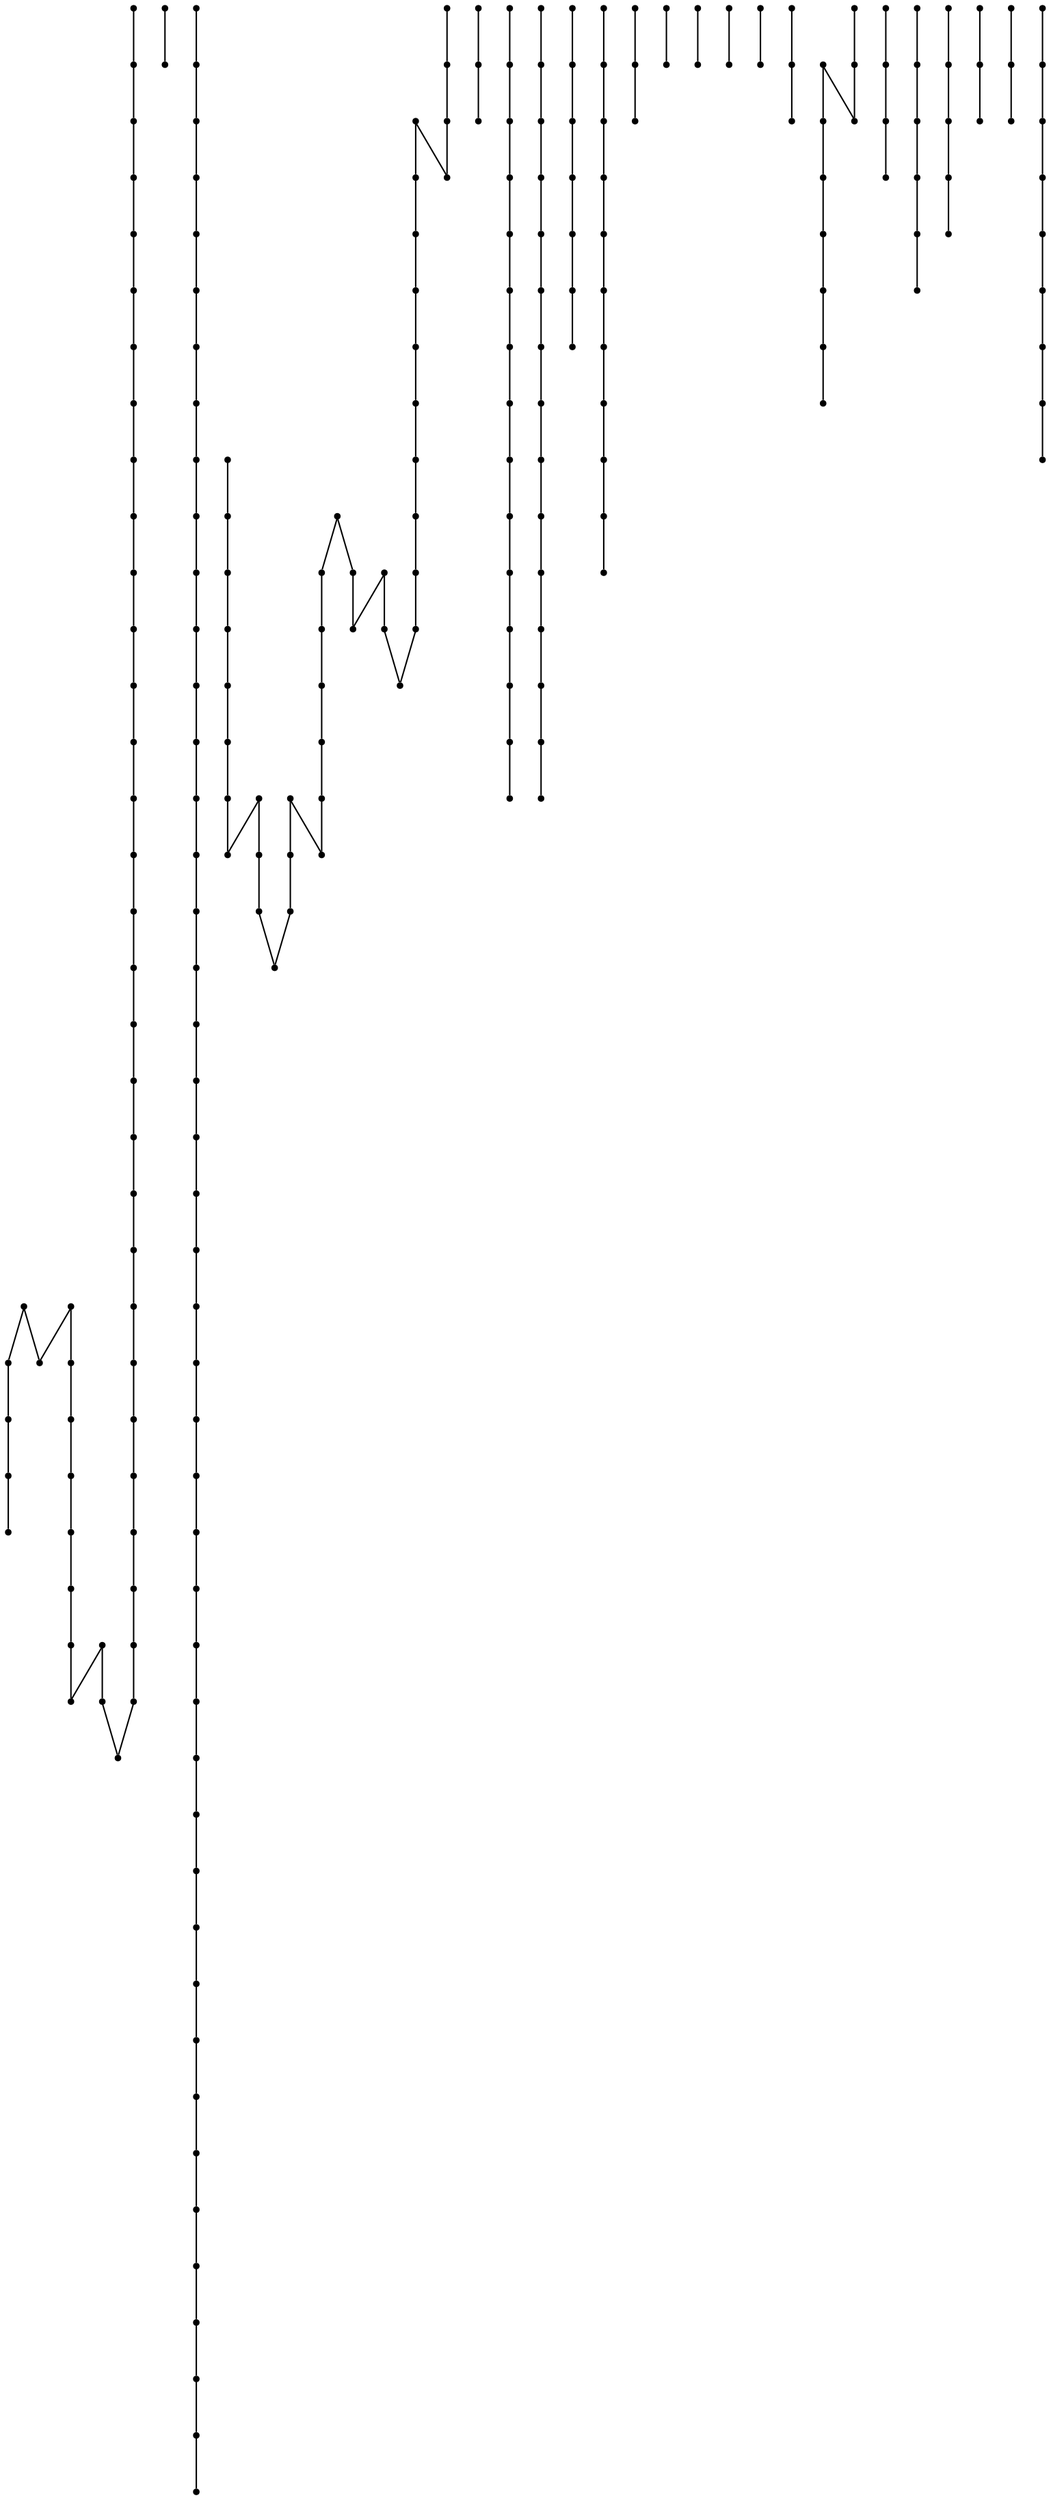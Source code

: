 graph {
  node [shape=point,comment="{\"directed\":false,\"doi\":\"10.1007/978-3-319-50106-2_29\",\"figure\":\"5 (2)\"}"]

  v0 [pos="1212.825578880338,1719.4919054630866"]
  v1 [pos="1227.4226498991893,1719.4919054630868"]
  v2 [pos="1198.2273314757597,1719.4919054630868"]
  v3 [pos="1198.2273314757597,1690.2939880223807"]
  v4 [pos="1212.825578880338,1704.8919293405195"]
  v5 [pos="1183.6292112480166,1704.8919293405195"]
  v6 [pos="1198.2273314757597,1704.8919293405197"]
  v7 [pos="1183.6292112480166,1719.4919054630866"]
  v8 [pos="1169.0310910202734,1734.0899739565025"]
  v9 [pos="1169.0310910202734,1558.912134633302"]
  v10 [pos="1169.0310910202734,1748.6858804702129"]
  v11 [pos="1154.4308087863287,1777.881890281767"]
  v12 [pos="1154.4308087863287,1734.0899739565023"]
  v13 [pos="1154.4308087863287,1558.9121346333018"]
  v14 [pos="1139.8325613817503,1777.881890281767"]
  v15 [pos="1139.8325613817503,1558.9121346333018"]
  v16 [pos="1139.8325613817503,1734.0899739565025"]
  v17 [pos="1125.2344411540073,1734.0899739565023"]
  v18 [pos="1125.2344411540073,1777.881890281767"]
  v19 [pos="1125.2344411540073,1558.9121346333018"]
  v20 [pos="1110.636320926264,1763.2838217883516"]
  v21 [pos="1110.636320926264,1777.881890281767"]
  v22 [pos="1110.636320926264,1558.912134633302"]
  v23 [pos="1096.0380735216854,1821.6758414114602"]
  v24 [pos="1096.0380735216856,1763.2838217883516"]
  v25 [pos="1096.0380735216856,1558.9121346333018"]
  v26 [pos="1096.0380735216856,1748.6858804702129"]
  v27 [pos="1081.4410025028346,1748.6858804702129"]
  v28 [pos="1081.4410025028346,1763.2838217883514"]
  v29 [pos="1081.4410025028346,1821.6758414114604"]
  v30 [pos="1081.4410025028346,1558.912134633302"]
  v31 [pos="1066.8428981721959,1748.6858804702129"]
  v32 [pos="1066.8428981721959,1763.2838217883516"]
  v33 [pos="1066.8428981721959,1821.6758414114602"]
  v34 [pos="1066.8428981721959,1558.9121346333018"]
  v35 [pos="1052.2457158736138,1763.2838217883516"]
  v36 [pos="1052.2457158736138,1558.912134633302"]
  v37 [pos="1052.2457158736138,1821.6758414114602"]
  v38 [pos="1037.6465623340832,1807.077772918045"]
  v39 [pos="1037.6465623340832,1821.6758414114602"]
  v40 [pos="1037.6465623340832,1558.9121346333018"]
  v41 [pos="1023.0483785179224,1836.2737827295991"]
  v42 [pos="1023.0483785179224,1558.9121346333018"]
  v43 [pos="1023.0483785179224,1807.0777729180447"]
  v44 [pos="1008.4512916019669,1807.0777729180447"]
  v45 [pos="1008.4512916019669,1836.273782729599"]
  v46 [pos="1008.4512916019669,1558.9121346333018"]
  v47 [pos="1008.4512916019669,1646.500036892688"]
  v48 [pos="1023.0483785179224,1661.0979782108268"]
  v49 [pos="1008.4512916019669,1704.8919293405197"]
  v50 [pos="1023.0483785179224,1675.6960467042422"]
  v51 [pos="993.8531077858061,1807.077772918045"]
  v52 [pos="993.8531077858061,1558.9121346333018"]
  v53 [pos="993.8531077858061,1661.0979782108268"]
  v54 [pos="1008.4512916019669,1661.0979782108266"]
  v55 [pos="993.8531077858061,1704.8919293405197"]
  v56 [pos="993.8531077858061,1836.273782729599"]
  v57 [pos="993.8531077858061,1588.108144444856"]
  v58 [pos="979.2549239696453,1558.912134633302"]
  v59 [pos="979.2549239696453,1588.1081444448562"]
  v60 [pos="979.2549239696453,1661.0979782108268"]
  v61 [pos="979.2549239696453,1807.0777729180447"]
  v62 [pos="979.2549239696453,1836.2737827295991"]
  v63 [pos="979.2549239696453,1690.2939880223807"]
  v64 [pos="979.2549239696452,1734.0899739565025"]
  v65 [pos="993.8531077858061,1719.4919054630868"]
  v66 [pos="964.6568037419022,1558.9121346333018"]
  v67 [pos="964.6568037419023,1588.108144444856"]
  v68 [pos="964.6568037419022,1661.0979782108268"]
  v69 [pos="964.6568037419022,1690.2939880223807"]
  v70 [pos="964.6568037419022,1777.881890281767"]
  v71 [pos="979.2549239696453,1777.881890281767"]
  v72 [pos="964.6568037419022,1807.077772918045"]
  v73 [pos="964.6568037419022,1836.2737827295991"]
  v74 [pos="964.6568037419022,1748.6858804702129"]
  v75 [pos="950.0586199257415,1836.2737827295991"]
  v76 [pos="950.0586199257415,1558.912134633302"]
  v77 [pos="950.0586199257416,1588.1081444448562"]
  v78 [pos="950.0586199257415,1661.0979782108266"]
  v79 [pos="950.0586199257415,1690.2939880223807"]
  v80 [pos="950.0586199257415,1777.881890281767"]
  v81 [pos="950.0586199257415,1807.077772918045"]
  v82 [pos="950.0586199257416,1763.2838217883514"]
  v83 [pos="935.4584012802144,1558.912134633302"]
  v84 [pos="935.4584012802144,1588.1081444448562"]
  v85 [pos="935.4584012802145,1661.0979782108266"]
  v86 [pos="935.4584012802144,1690.2939880223807"]
  v87 [pos="935.4584012802144,1807.077772918045"]
  v88 [pos="935.4584012802144,1836.273782729599"]
  v89 [pos="935.4584012802144,1777.881890281767"]
  v90 [pos="920.8602174640536,1558.912134633302"]
  v91 [pos="920.8602174640536,1588.108144444856"]
  v92 [pos="920.8602174640534,1646.500036892688"]
  v93 [pos="935.4584012802144,1646.500036892688"]
  v94 [pos="920.8602174640534,1661.0979782108268"]
  v95 [pos="920.8602174640536,1675.6960467042422"]
  v96 [pos="935.4584012802144,1675.6960467042422"]
  v97 [pos="920.8602174640536,1777.881890281767"]
  v98 [pos="920.8602174640536,1807.0777729180447"]
  v99 [pos="920.8602174640534,1836.2737827295991"]
  v100 [pos="920.8602174640536,1704.8919293405197"]
  v101 [pos="906.2620972363104,1690.293988022381"]
  v102 [pos="920.8602174640536,1690.293988022381"]
  v103 [pos="906.2620972363104,1704.8919293405197"]
  v104 [pos="906.2620972363105,1748.6858804702129"]
  v105 [pos="906.2620972363104,1777.881890281767"]
  v106 [pos="906.2620972363105,1807.0777729180447"]
  v107 [pos="906.2620972363105,1602.7060857629947"]
  v108 [pos="906.2620972363105,1631.9019683992724"]
  v109 [pos="906.2620972363105,1661.0979782108266"]
  v110 [pos="920.8602174640534,1617.3040270811337"]
  v111 [pos="891.6639134201497,1602.706085762995"]
  v112 [pos="891.6639134201497,1631.9019683992724"]
  v113 [pos="891.6639134201498,1704.8919293405197"]
  v114 [pos="891.6639134201497,1748.6858804702129"]
  v115 [pos="891.6639134201497,1777.881890281767"]
  v116 [pos="891.6639134201497,1807.077772918045"]
  v117 [pos="877.0668265041943,1602.7060857629947"]
  v118 [pos="877.0668265041943,1631.9019683992724"]
  v119 [pos="877.0668265041943,1719.4919054630866"]
  v120 [pos="891.6639134201497,1719.4919054630868"]
  v121 [pos="877.0668265041943,1748.6858804702129"]
  v122 [pos="877.0668265041943,1777.881890281767"]
  v123 [pos="877.0668265041943,1807.0777729180447"]
  v124 [pos="877.0668265041943,1661.0979782108268"]
  v125 [pos="862.4676093762458,1602.706085762995"]
  v126 [pos="862.4676093762458,1631.9019683992724"]
  v127 [pos="862.4676093762458,1661.0979782108266"]
  v128 [pos="862.4676093762458,1748.6858804702129"]
  v129 [pos="862.4676093762458,1777.881890281767"]
  v130 [pos="862.4676093762458,1807.0777729180447"]
  v131 [pos="862.4676093762458,1675.6960467042422"]
  v132 [pos="847.8715239778692,1807.0777729180447"]
  v133 [pos="847.8715239778691,1602.706085762995"]
  v134 [pos="847.8715239778691,1631.9019683992724"]
  v135 [pos="847.8715239778691,1777.881890281767"]
  v136 [pos="847.8715239778692,1675.6960467042422"]
  v137 [pos="847.8715239778691,1690.293988022381"]
  v138 [pos="833.2733401617083,1807.0777729180447"]
  v139 [pos="833.2733401617083,1602.706085762995"]
  v140 [pos="833.2733401617085,1631.9019683992724"]
  v141 [pos="833.2733401617083,1675.6960467042422"]
  v142 [pos="833.2733401617083,1777.881890281767"]
  v143 [pos="818.6752199339653,1602.706085762995"]
  v144 [pos="818.6752199339653,1675.6960467042422"]
  v145 [pos="818.6752199339653,1777.881890281767"]
  v146 [pos="818.6752199339652,1807.0777729180447"]
  v147 [pos="818.6752199339653,1661.0979782108266"]
  v148 [pos="804.0770361178045,1807.0777729180447"]
  v149 [pos="804.0770361178045,1602.7060857629947"]
  v150 [pos="804.0770361178045,1734.0899739565023"]
  v151 [pos="789.4768174722774,1807.0777729180447"]
  v152 [pos="789.4768174722774,1602.7060857629947"]
  v153 [pos="789.4768174722774,1734.0899739565025"]
  v154 [pos="789.4768174722774,1704.8919293405197"]
  v155 [pos="804.0770361178045,1719.4919054630866"]
  v156 [pos="774.8786336561164,1602.706085762995"]
  v157 [pos="774.8786336561164,1704.8919293405197"]
  v158 [pos="774.8786336561166,1734.0899739565025"]
  v159 [pos="774.8786336561166,1807.077772918045"]
  v160 [pos="760.2805134283735,1602.7060857629947"]
  v161 [pos="760.2805134283736,1675.6960467042422"]
  v162 [pos="774.8786336561164,1675.6960467042422"]
  v163 [pos="760.2805134283735,1734.0899739565023"]
  v164 [pos="760.2805134283735,1807.077772918045"]
  v165 [pos="760.2805134283735,1704.8919293405197"]
  v166 [pos="774.8786336561166,1690.293988022381"]
  v167 [pos="760.2805134283735,1719.4919054630868"]
  v168 [pos="745.6844280299968,1602.706085762995"]
  v169 [pos="745.6844280299968,1719.4919054630866"]
  v170 [pos="745.6844280299968,1807.0777729180447"]
  v171 [pos="745.6844280299968,1646.500036892688"]
  v172 [pos="745.6844280299968,1675.6960467042422"]
  v173 [pos="745.6844280299968,1763.2838217883516"]
  v174 [pos="731.0862442138359,1602.706085762995"]
  v175 [pos="731.0862442138359,1646.500036892688"]
  v176 [pos="731.0862442138359,1675.6960467042422"]
  v177 [pos="731.0862442138359,1748.6858804702129"]
  v178 [pos="745.6844280299968,1748.6858804702129"]
  v179 [pos="731.0862442138359,1807.0777729180447"]
  v180 [pos="731.0862442138359,1719.4919054630866"]
  v181 [pos="745.6844280299968,1734.0899739565025"]
  v182 [pos="731.0862442138359,1777.881890281767"]
  v183 [pos="731.0862442138359,1690.293988022381"]
  v184 [pos="716.4880603976751,1602.706085762995"]
  v185 [pos="716.4880603976752,1631.9019683992724"]
  v186 [pos="731.0862442138359,1631.9019683992724"]
  v187 [pos="716.4880603976752,1748.6858804702129"]
  v188 [pos="716.4880603976752,1777.881890281767"]
  v189 [pos="716.4880603976752,1807.077772918045"]
  v190 [pos="716.4880603976752,1661.0979782108266"]
  v191 [pos="716.4880603976751,1675.6960467042422"]
  v192 [pos="716.4880603976752,1704.8919293405197"]
  v193 [pos="701.8899401699321,1675.6960467042422"]
  v194 [pos="701.8899401699321,1807.0777729180447"]
  v195 [pos="701.8899401699321,1602.7060857629947"]
  v196 [pos="701.8899401699321,1661.0979782108268"]
  v197 [pos="701.8899401699321,1646.500036892688"]
  v198 [pos="701.8899401699321,1690.293988022381"]
  v199 [pos="701.8899401699321,1719.4919054630866"]
  v200 [pos="687.2897215244051,1602.7060857629947"]
  v201 [pos="687.2897215244051,1675.6960467042422"]
  v202 [pos="687.2897215244051,1690.2939880223807"]
  v203 [pos="687.289721524405,1719.4919054630866"]
  v204 [pos="687.2897215244051,1807.0777729180447"]
  v205 [pos="672.6915377082443,1602.706085762995"]
  v206 [pos="672.6915377082443,1675.6960467042422"]
  v207 [pos="672.6915377082443,1719.4919054630868"]
  v208 [pos="672.6915377082443,1807.077772918045"]
  v209 [pos="658.0934174805012,1602.706085762995"]
  v210 [pos="658.0934174805012,1719.4919054630866"]
  v211 [pos="658.0934174805012,1807.0777729180447"]
  v212 [pos="643.4972684937068,1807.0777729180447"]
  v213 [pos="643.4972684937067,1602.706085762995"]
  v214 [pos="643.4972684937067,1734.0899739565025"]
  v215 [pos="643.4972684937067,1675.6960467042422"]
  v216 [pos="658.0934174805012,1704.8919293405197"]
  v217 [pos="628.8991482659636,1807.077772918045"]
  v218 [pos="628.8991482659636,1602.706085762995"]
  v219 [pos="628.8991482659636,1675.6960467042422"]
  v220 [pos="628.8991482659636,1734.0899739565023"]
  v221 [pos="614.3009644498028,1602.706085762995"]
  v222 [pos="614.3009644498028,1675.6960467042422"]
  v223 [pos="614.3009644498028,1734.0899739565025"]
  v224 [pos="614.3009644498028,1748.6858804702129"]
  v225 [pos="599.7028442220596,1602.706085762995"]
  v226 [pos="599.7028442220598,1748.6858804702129"]
  v227 [pos="599.7028442220598,1719.4919054630868"]
  v228 [pos="599.7028442220598,1704.8919293405197"]
  v229 [pos="585.102561988115,1602.7060857629947"]
  v230 [pos="585.102561988115,1704.8919293405197"]
  v231 [pos="585.102561988115,1748.6858804702129"]
  v232 [pos="585.102561988115,1734.0899739565023"]
  v233 [pos="570.5033925514799,1602.706085762995"]
  v234 [pos="570.5033925514799,1704.8919293405197"]
  v235 [pos="570.5033925514799,1719.4919054630866"]
  v236 [pos="555.9052087353191,1704.8919293405197"]
  v237 [pos="555.9052087353191,1719.4919054630868"]
  v238 [pos="555.9052087353191,1690.2939880223807"]
  v239 [pos="541.307088507576,1704.8919293405197"]
  v240 [pos="541.307088507576,1719.4919054630866"]

  v0 -- v1 [id="-1",pos="1212.825578880338,1719.4919054630866 1227.4226498991893,1719.4919054630868 1227.4226498991893,1719.4919054630868 1227.4226498991893,1719.4919054630868"]
  v240 -- v237 [id="-2",pos="541.307088507576,1719.4919054630866 555.9052087353191,1719.4919054630868 555.9052087353191,1719.4919054630868 555.9052087353191,1719.4919054630868"]
  v239 -- v236 [id="-3",pos="541.307088507576,1704.8919293405197 555.9052087353191,1704.8919293405197 555.9052087353191,1704.8919293405197 555.9052087353191,1704.8919293405197"]
  v238 -- v233 [id="-4",pos="555.9052087353191,1690.2939880223807 570.5033925514799,1602.706085762995 570.5033925514799,1602.706085762995 570.5033925514799,1602.706085762995"]
  v237 -- v235 [id="-5",pos="555.9052087353191,1719.4919054630868 570.5033925514799,1719.4919054630866 570.5033925514799,1719.4919054630866 570.5033925514799,1719.4919054630866"]
  v236 -- v234 [id="-6",pos="555.9052087353191,1704.8919293405197 570.5033925514799,1704.8919293405197 570.5033925514799,1704.8919293405197 570.5033925514799,1704.8919293405197"]
  v235 -- v232 [id="-7",pos="570.5033925514799,1719.4919054630866 585.102561988115,1734.0899739565023 585.102561988115,1734.0899739565023 585.102561988115,1734.0899739565023"]
  v234 -- v230 [id="-8",pos="570.5033925514799,1704.8919293405197 585.102561988115,1704.8919293405197 585.102561988115,1704.8919293405197 585.102561988115,1704.8919293405197"]
  v233 -- v229 [id="-9",pos="570.5033925514799,1602.706085762995 585.102561988115,1602.7060857629947 585.102561988115,1602.7060857629947 585.102561988115,1602.7060857629947"]
  v232 -- v227 [id="-10",pos="585.102561988115,1734.0899739565023 599.7028442220598,1719.4919054630868 599.7028442220598,1719.4919054630868 599.7028442220598,1719.4919054630868"]
  v231 -- v226 [id="-11",pos="585.102561988115,1748.6858804702129 599.7028442220598,1748.6858804702129 599.7028442220598,1748.6858804702129 599.7028442220598,1748.6858804702129"]
  v230 -- v228 [id="-12",pos="585.102561988115,1704.8919293405197 599.7028442220598,1704.8919293405197 599.7028442220598,1704.8919293405197 599.7028442220598,1704.8919293405197"]
  v229 -- v225 [id="-13",pos="585.102561988115,1602.7060857629947 599.7028442220596,1602.706085762995 599.7028442220596,1602.706085762995 599.7028442220596,1602.706085762995"]
  v228 -- v222 [id="-14",pos="599.7028442220598,1704.8919293405197 614.3009644498028,1675.6960467042422 614.3009644498028,1675.6960467042422 614.3009644498028,1675.6960467042422"]
  v227 -- v223 [id="-15",pos="599.7028442220598,1719.4919054630868 614.3009644498028,1734.0899739565025 614.3009644498028,1734.0899739565025 614.3009644498028,1734.0899739565025"]
  v226 -- v224 [id="-16",pos="599.7028442220598,1748.6858804702129 614.3009644498028,1748.6858804702129 614.3009644498028,1748.6858804702129 614.3009644498028,1748.6858804702129"]
  v225 -- v221 [id="-17",pos="599.7028442220596,1602.706085762995 614.3009644498028,1602.706085762995 614.3009644498028,1602.706085762995 614.3009644498028,1602.706085762995"]
  v224 -- v217 [id="-18",pos="614.3009644498028,1748.6858804702129 628.8991482659636,1807.077772918045 628.8991482659636,1807.077772918045 628.8991482659636,1807.077772918045"]
  v223 -- v220 [id="-19",pos="614.3009644498028,1734.0899739565025 628.8991482659636,1734.0899739565023 628.8991482659636,1734.0899739565023 628.8991482659636,1734.0899739565023"]
  v222 -- v219 [id="-20",pos="614.3009644498028,1675.6960467042422 628.8991482659636,1675.6960467042422 628.8991482659636,1675.6960467042422 628.8991482659636,1675.6960467042422"]
  v221 -- v218 [id="-21",pos="614.3009644498028,1602.706085762995 628.8991482659636,1602.706085762995 628.8991482659636,1602.706085762995 628.8991482659636,1602.706085762995"]
  v220 -- v214 [id="-22",pos="628.8991482659636,1734.0899739565023 643.4972684937067,1734.0899739565025 643.4972684937067,1734.0899739565025 643.4972684937067,1734.0899739565025"]
  v219 -- v215 [id="-23",pos="628.8991482659636,1675.6960467042422 643.4972684937067,1675.6960467042422 643.4972684937067,1675.6960467042422 643.4972684937067,1675.6960467042422"]
  v218 -- v213 [id="-24",pos="628.8991482659636,1602.706085762995 643.4972684937067,1602.706085762995 643.4972684937067,1602.706085762995 643.4972684937067,1602.706085762995"]
  v212 -- v217 [id="-25",pos="643.4972684937068,1807.0777729180447 628.8991482659636,1807.077772918045 628.8991482659636,1807.077772918045 628.8991482659636,1807.077772918045"]
  v215 -- v216 [id="-26",pos="643.4972684937067,1675.6960467042422 658.0934174805012,1704.8919293405197 658.0934174805012,1704.8919293405197 658.0934174805012,1704.8919293405197"]
  v214 -- v210 [id="-27",pos="643.4972684937067,1734.0899739565025 658.0934174805012,1719.4919054630866 658.0934174805012,1719.4919054630866 658.0934174805012,1719.4919054630866"]
  v213 -- v209 [id="-28",pos="643.4972684937067,1602.706085762995 658.0934174805012,1602.706085762995 658.0934174805012,1602.706085762995 658.0934174805012,1602.706085762995"]
  v212 -- v211 [id="-29",pos="643.4972684937068,1807.0777729180447 658.0934174805012,1807.0777729180447 658.0934174805012,1807.0777729180447 658.0934174805012,1807.0777729180447"]
  v211 -- v208 [id="-30",pos="658.0934174805012,1807.0777729180447 672.6915377082443,1807.077772918045 672.6915377082443,1807.077772918045 672.6915377082443,1807.077772918045"]
  v210 -- v207 [id="-31",pos="658.0934174805012,1719.4919054630866 672.6915377082443,1719.4919054630868 672.6915377082443,1719.4919054630868 672.6915377082443,1719.4919054630868"]
  v209 -- v205 [id="-32",pos="658.0934174805012,1602.706085762995 672.6915377082443,1602.706085762995 672.6915377082443,1602.706085762995 672.6915377082443,1602.706085762995"]
  v208 -- v204 [id="-33",pos="672.6915377082443,1807.077772918045 687.2897215244051,1807.0777729180447 687.2897215244051,1807.0777729180447 687.2897215244051,1807.0777729180447"]
  v207 -- v203 [id="-34",pos="672.6915377082443,1719.4919054630868 687.289721524405,1719.4919054630866 687.289721524405,1719.4919054630866 687.289721524405,1719.4919054630866"]
  v206 -- v201 [id="-35",pos="672.6915377082443,1675.6960467042422 687.2897215244051,1675.6960467042422 687.2897215244051,1675.6960467042422 687.2897215244051,1675.6960467042422"]
  v205 -- v200 [id="-36",pos="672.6915377082443,1602.706085762995 687.2897215244051,1602.7060857629947 687.2897215244051,1602.7060857629947 687.2897215244051,1602.7060857629947"]
  v204 -- v194 [id="-37",pos="687.2897215244051,1807.0777729180447 701.8899401699321,1807.0777729180447 701.8899401699321,1807.0777729180447 701.8899401699321,1807.0777729180447"]
  v203 -- v199 [id="-38",pos="687.289721524405,1719.4919054630866 701.8899401699321,1719.4919054630866 701.8899401699321,1719.4919054630866 701.8899401699321,1719.4919054630866"]
  v202 -- v198 [id="-39",pos="687.2897215244051,1690.2939880223807 701.8899401699321,1690.293988022381 701.8899401699321,1690.293988022381 701.8899401699321,1690.293988022381"]
  v201 -- v193 [id="-40",pos="687.2897215244051,1675.6960467042422 701.8899401699321,1675.6960467042422 701.8899401699321,1675.6960467042422 701.8899401699321,1675.6960467042422"]
  v200 -- v195 [id="-41",pos="687.2897215244051,1602.7060857629947 701.8899401699321,1602.7060857629947 701.8899401699321,1602.7060857629947 701.8899401699321,1602.7060857629947"]
  v199 -- v188 [id="-42",pos="701.8899401699321,1719.4919054630866 716.4880603976752,1777.881890281767 716.4880603976752,1777.881890281767 716.4880603976752,1777.881890281767"]
  v198 -- v187 [id="-43",pos="701.8899401699321,1690.293988022381 716.4880603976752,1748.6858804702129 716.4880603976752,1748.6858804702129 716.4880603976752,1748.6858804702129"]
  v197 -- v185 [id="-44",pos="701.8899401699321,1646.500036892688 716.4880603976752,1631.9019683992724 716.4880603976752,1631.9019683992724 716.4880603976752,1631.9019683992724"]
  v196 -- v190 [id="-45",pos="701.8899401699321,1661.0979782108268 716.4880603976752,1661.0979782108266 716.4880603976752,1661.0979782108266 716.4880603976752,1661.0979782108266"]
  v195 -- v184 [id="-46",pos="701.8899401699321,1602.7060857629947 716.4880603976751,1602.706085762995 716.4880603976751,1602.706085762995 716.4880603976751,1602.706085762995"]
  v194 -- v189 [id="-47",pos="701.8899401699321,1807.0777729180447 716.4880603976752,1807.077772918045 716.4880603976752,1807.077772918045 716.4880603976752,1807.077772918045"]
  v191 -- v193 [id="-48",pos="716.4880603976751,1675.6960467042422 701.8899401699321,1675.6960467042422 701.8899401699321,1675.6960467042422 701.8899401699321,1675.6960467042422"]
  v192 -- v180 [id="-49",pos="716.4880603976752,1704.8919293405197 731.0862442138359,1719.4919054630866 731.0862442138359,1719.4919054630866 731.0862442138359,1719.4919054630866"]
  v191 -- v183 [id="-50",pos="716.4880603976751,1675.6960467042422 731.0862442138359,1690.293988022381 731.0862442138359,1690.293988022381 731.0862442138359,1690.293988022381"]
  v190 -- v176 [id="-51",pos="716.4880603976752,1661.0979782108266 731.0862442138359,1675.6960467042422 731.0862442138359,1675.6960467042422 731.0862442138359,1675.6960467042422"]
  v189 -- v179 [id="-52",pos="716.4880603976752,1807.077772918045 731.0862442138359,1807.0777729180447 731.0862442138359,1807.0777729180447 731.0862442138359,1807.0777729180447"]
  v188 -- v182 [id="-53",pos="716.4880603976752,1777.881890281767 731.0862442138359,1777.881890281767 731.0862442138359,1777.881890281767 731.0862442138359,1777.881890281767"]
  v187 -- v177 [id="-54",pos="716.4880603976752,1748.6858804702129 731.0862442138359,1748.6858804702129 731.0862442138359,1748.6858804702129 731.0862442138359,1748.6858804702129"]
  v185 -- v186 [id="-55",pos="716.4880603976752,1631.9019683992724 731.0862442138359,1631.9019683992724 731.0862442138359,1631.9019683992724 731.0862442138359,1631.9019683992724"]
  v184 -- v174 [id="-56",pos="716.4880603976751,1602.706085762995 731.0862442138359,1602.706085762995 731.0862442138359,1602.706085762995 731.0862442138359,1602.706085762995"]
  v183 -- v169 [id="-57",pos="731.0862442138359,1690.293988022381 745.6844280299968,1719.4919054630866 745.6844280299968,1719.4919054630866 745.6844280299968,1719.4919054630866"]
  v182 -- v173 [id="-58",pos="731.0862442138359,1777.881890281767 745.6844280299968,1763.2838217883516 745.6844280299968,1763.2838217883516 745.6844280299968,1763.2838217883516"]
  v180 -- v181 [id="-59",pos="731.0862442138359,1719.4919054630866 745.6844280299968,1734.0899739565025 745.6844280299968,1734.0899739565025 745.6844280299968,1734.0899739565025"]
  v179 -- v170 [id="-60",pos="731.0862442138359,1807.0777729180447 745.6844280299968,1807.0777729180447 745.6844280299968,1807.0777729180447 745.6844280299968,1807.0777729180447"]
  v177 -- v178 [id="-61",pos="731.0862442138359,1748.6858804702129 745.6844280299968,1748.6858804702129 745.6844280299968,1748.6858804702129 745.6844280299968,1748.6858804702129"]
  v176 -- v172 [id="-62",pos="731.0862442138359,1675.6960467042422 745.6844280299968,1675.6960467042422 745.6844280299968,1675.6960467042422 745.6844280299968,1675.6960467042422"]
  v175 -- v171 [id="-63",pos="731.0862442138359,1646.500036892688 745.6844280299968,1646.500036892688 745.6844280299968,1646.500036892688 745.6844280299968,1646.500036892688"]
  v174 -- v168 [id="-64",pos="731.0862442138359,1602.706085762995 745.6844280299968,1602.706085762995 745.6844280299968,1602.706085762995 745.6844280299968,1602.706085762995"]
  v173 -- v163 [id="-65",pos="745.6844280299968,1763.2838217883516 760.2805134283735,1734.0899739565023 760.2805134283735,1734.0899739565023 760.2805134283735,1734.0899739565023"]
  v172 -- v165 [id="-66",pos="745.6844280299968,1675.6960467042422 760.2805134283735,1704.8919293405197 760.2805134283735,1704.8919293405197 760.2805134283735,1704.8919293405197"]
  v171 -- v161 [id="-67",pos="745.6844280299968,1646.500036892688 760.2805134283736,1675.6960467042422 760.2805134283736,1675.6960467042422 760.2805134283736,1675.6960467042422"]
  v170 -- v164 [id="-68",pos="745.6844280299968,1807.0777729180447 760.2805134283735,1807.077772918045 760.2805134283735,1807.077772918045 760.2805134283735,1807.077772918045"]
  v169 -- v167 [id="-69",pos="745.6844280299968,1719.4919054630866 760.2805134283735,1719.4919054630868 760.2805134283735,1719.4919054630868 760.2805134283735,1719.4919054630868"]
  v168 -- v160 [id="-70",pos="745.6844280299968,1602.706085762995 760.2805134283735,1602.7060857629947 760.2805134283735,1602.7060857629947 760.2805134283735,1602.7060857629947"]
  v167 -- v157 [id="-71",pos="760.2805134283735,1719.4919054630868 774.8786336561164,1704.8919293405197 774.8786336561164,1704.8919293405197 774.8786336561164,1704.8919293405197"]
  v165 -- v166 [id="-72",pos="760.2805134283735,1704.8919293405197 774.8786336561166,1690.293988022381 774.8786336561166,1690.293988022381 774.8786336561166,1690.293988022381"]
  v164 -- v159 [id="-73",pos="760.2805134283735,1807.077772918045 774.8786336561166,1807.077772918045 774.8786336561166,1807.077772918045 774.8786336561166,1807.077772918045"]
  v163 -- v158 [id="-74",pos="760.2805134283735,1734.0899739565023 774.8786336561166,1734.0899739565025 774.8786336561166,1734.0899739565025 774.8786336561166,1734.0899739565025"]
  v161 -- v162 [id="-75",pos="760.2805134283736,1675.6960467042422 774.8786336561164,1675.6960467042422 774.8786336561164,1675.6960467042422 774.8786336561164,1675.6960467042422"]
  v160 -- v156 [id="-76",pos="760.2805134283735,1602.7060857629947 774.8786336561164,1602.706085762995 774.8786336561164,1602.706085762995 774.8786336561164,1602.706085762995"]
  v159 -- v151 [id="-77",pos="774.8786336561166,1807.077772918045 789.4768174722774,1807.0777729180447 789.4768174722774,1807.0777729180447 789.4768174722774,1807.0777729180447"]
  v158 -- v153 [id="-78",pos="774.8786336561166,1734.0899739565025 789.4768174722774,1734.0899739565025 789.4768174722774,1734.0899739565025 789.4768174722774,1734.0899739565025"]
  v157 -- v154 [id="-79",pos="774.8786336561164,1704.8919293405197 789.4768174722774,1704.8919293405197 789.4768174722774,1704.8919293405197 789.4768174722774,1704.8919293405197"]
  v156 -- v152 [id="-80",pos="774.8786336561164,1602.706085762995 789.4768174722774,1602.7060857629947 789.4768174722774,1602.7060857629947 789.4768174722774,1602.7060857629947"]
  v154 -- v155 [id="-81",pos="789.4768174722774,1704.8919293405197 804.0770361178045,1719.4919054630866 804.0770361178045,1719.4919054630866 804.0770361178045,1719.4919054630866"]
  v153 -- v150 [id="-82",pos="789.4768174722774,1734.0899739565025 804.0770361178045,1734.0899739565023 804.0770361178045,1734.0899739565023 804.0770361178045,1734.0899739565023"]
  v152 -- v149 [id="-83",pos="789.4768174722774,1602.7060857629947 804.0770361178045,1602.7060857629947 804.0770361178045,1602.7060857629947 804.0770361178045,1602.7060857629947"]
  v148 -- v151 [id="-84",pos="804.0770361178045,1807.0777729180447 789.4768174722774,1807.0777729180447 789.4768174722774,1807.0777729180447 789.4768174722774,1807.0777729180447"]
  v150 -- v145 [id="-85",pos="804.0770361178045,1734.0899739565023 818.6752199339653,1777.881890281767 818.6752199339653,1777.881890281767 818.6752199339653,1777.881890281767"]
  v149 -- v143 [id="-86",pos="804.0770361178045,1602.7060857629947 818.6752199339653,1602.706085762995 818.6752199339653,1602.706085762995 818.6752199339653,1602.706085762995"]
  v146 -- v148 [id="-87",pos="818.6752199339652,1807.0777729180447 804.0770361178045,1807.0777729180447 804.0770361178045,1807.0777729180447 804.0770361178045,1807.0777729180447"]
  v147 -- v140 [id="-88",pos="818.6752199339653,1661.0979782108266 833.2733401617085,1631.9019683992724 833.2733401617085,1631.9019683992724 833.2733401617085,1631.9019683992724"]
  v146 -- v138 [id="-89",pos="818.6752199339652,1807.0777729180447 833.2733401617083,1807.0777729180447 833.2733401617083,1807.0777729180447 833.2733401617083,1807.0777729180447"]
  v145 -- v142 [id="-90",pos="818.6752199339653,1777.881890281767 833.2733401617083,1777.881890281767 833.2733401617083,1777.881890281767 833.2733401617083,1777.881890281767"]
  v144 -- v141 [id="-91",pos="818.6752199339653,1675.6960467042422 833.2733401617083,1675.6960467042422 833.2733401617083,1675.6960467042422 833.2733401617083,1675.6960467042422"]
  v143 -- v139 [id="-92",pos="818.6752199339653,1602.706085762995 833.2733401617083,1602.706085762995 833.2733401617083,1602.706085762995 833.2733401617083,1602.706085762995"]
  v142 -- v135 [id="-93",pos="833.2733401617083,1777.881890281767 847.8715239778691,1777.881890281767 847.8715239778691,1777.881890281767 847.8715239778691,1777.881890281767"]
  v141 -- v136 [id="-94",pos="833.2733401617083,1675.6960467042422 847.8715239778692,1675.6960467042422 847.8715239778692,1675.6960467042422 847.8715239778692,1675.6960467042422"]
  v140 -- v134 [id="-95",pos="833.2733401617085,1631.9019683992724 847.8715239778691,1631.9019683992724 847.8715239778691,1631.9019683992724 847.8715239778691,1631.9019683992724"]
  v139 -- v133 [id="-96",pos="833.2733401617083,1602.706085762995 847.8715239778691,1602.706085762995 847.8715239778691,1602.706085762995 847.8715239778691,1602.706085762995"]
  v132 -- v138 [id="-97",pos="847.8715239778692,1807.0777729180447 833.2733401617083,1807.0777729180447 833.2733401617083,1807.0777729180447 833.2733401617083,1807.0777729180447"]
  v137 -- v128 [id="-98",pos="847.8715239778691,1690.293988022381 862.4676093762458,1748.6858804702129 862.4676093762458,1748.6858804702129 862.4676093762458,1748.6858804702129"]
  v136 -- v127 [id="-99",pos="847.8715239778692,1675.6960467042422 862.4676093762458,1661.0979782108266 862.4676093762458,1661.0979782108266 862.4676093762458,1661.0979782108266"]
  v135 -- v129 [id="-100",pos="847.8715239778691,1777.881890281767 862.4676093762458,1777.881890281767 862.4676093762458,1777.881890281767 862.4676093762458,1777.881890281767"]
  v134 -- v126 [id="-101",pos="847.8715239778691,1631.9019683992724 862.4676093762458,1631.9019683992724 862.4676093762458,1631.9019683992724 862.4676093762458,1631.9019683992724"]
  v133 -- v125 [id="-102",pos="847.8715239778691,1602.706085762995 862.4676093762458,1602.706085762995 862.4676093762458,1602.706085762995 862.4676093762458,1602.706085762995"]
  v130 -- v132 [id="-103",pos="862.4676093762458,1807.0777729180447 847.8715239778692,1807.0777729180447 847.8715239778692,1807.0777729180447 847.8715239778692,1807.0777729180447"]
  v131 -- v119 [id="-104",pos="862.4676093762458,1675.6960467042422 877.0668265041943,1719.4919054630866 877.0668265041943,1719.4919054630866 877.0668265041943,1719.4919054630866"]
  v130 -- v123 [id="-105",pos="862.4676093762458,1807.0777729180447 877.0668265041943,1807.0777729180447 877.0668265041943,1807.0777729180447 877.0668265041943,1807.0777729180447"]
  v129 -- v122 [id="-106",pos="862.4676093762458,1777.881890281767 877.0668265041943,1777.881890281767 877.0668265041943,1777.881890281767 877.0668265041943,1777.881890281767"]
  v128 -- v121 [id="-107",pos="862.4676093762458,1748.6858804702129 877.0668265041943,1748.6858804702129 877.0668265041943,1748.6858804702129 877.0668265041943,1748.6858804702129"]
  v127 -- v124 [id="-108",pos="862.4676093762458,1661.0979782108266 877.0668265041943,1661.0979782108268 877.0668265041943,1661.0979782108268 877.0668265041943,1661.0979782108268"]
  v126 -- v118 [id="-109",pos="862.4676093762458,1631.9019683992724 877.0668265041943,1631.9019683992724 877.0668265041943,1631.9019683992724 877.0668265041943,1631.9019683992724"]
  v125 -- v117 [id="-110",pos="862.4676093762458,1602.706085762995 877.0668265041943,1602.7060857629947 877.0668265041943,1602.7060857629947 877.0668265041943,1602.7060857629947"]
  v124 -- v113 [id="-111",pos="877.0668265041943,1661.0979782108268 891.6639134201498,1704.8919293405197 891.6639134201498,1704.8919293405197 891.6639134201498,1704.8919293405197"]
  v123 -- v116 [id="-112",pos="877.0668265041943,1807.0777729180447 891.6639134201497,1807.077772918045 891.6639134201497,1807.077772918045 891.6639134201497,1807.077772918045"]
  v122 -- v115 [id="-113",pos="877.0668265041943,1777.881890281767 891.6639134201497,1777.881890281767 891.6639134201497,1777.881890281767 891.6639134201497,1777.881890281767"]
  v121 -- v114 [id="-114",pos="877.0668265041943,1748.6858804702129 891.6639134201497,1748.6858804702129 891.6639134201497,1748.6858804702129 891.6639134201497,1748.6858804702129"]
  v119 -- v120 [id="-115",pos="877.0668265041943,1719.4919054630866 891.6639134201497,1719.4919054630868 891.6639134201497,1719.4919054630868 891.6639134201497,1719.4919054630868"]
  v118 -- v112 [id="-116",pos="877.0668265041943,1631.9019683992724 891.6639134201497,1631.9019683992724 891.6639134201497,1631.9019683992724 891.6639134201497,1631.9019683992724"]
  v117 -- v111 [id="-117",pos="877.0668265041943,1602.7060857629947 891.6639134201497,1602.706085762995 891.6639134201497,1602.706085762995 891.6639134201497,1602.706085762995"]
  v116 -- v106 [id="-118",pos="891.6639134201497,1807.077772918045 906.2620972363105,1807.0777729180447 906.2620972363105,1807.0777729180447 906.2620972363105,1807.0777729180447"]
  v115 -- v105 [id="-119",pos="891.6639134201497,1777.881890281767 906.2620972363104,1777.881890281767 906.2620972363104,1777.881890281767 906.2620972363104,1777.881890281767"]
  v114 -- v104 [id="-120",pos="891.6639134201497,1748.6858804702129 906.2620972363105,1748.6858804702129 906.2620972363105,1748.6858804702129 906.2620972363105,1748.6858804702129"]
  v113 -- v103 [id="-121",pos="891.6639134201498,1704.8919293405197 906.2620972363104,1704.8919293405197 906.2620972363104,1704.8919293405197 906.2620972363104,1704.8919293405197"]
  v112 -- v108 [id="-122",pos="891.6639134201497,1631.9019683992724 906.2620972363105,1631.9019683992724 906.2620972363105,1631.9019683992724 906.2620972363105,1631.9019683992724"]
  v111 -- v107 [id="-123",pos="891.6639134201497,1602.706085762995 906.2620972363105,1602.7060857629947 906.2620972363105,1602.7060857629947 906.2620972363105,1602.7060857629947"]
  v109 -- v110 [id="-124",pos="906.2620972363105,1661.0979782108266 920.8602174640534,1617.3040270811337 920.8602174640534,1617.3040270811337 920.8602174640534,1617.3040270811337"]
  v108 -- v91 [id="-125",pos="906.2620972363105,1631.9019683992724 920.8602174640536,1588.108144444856 920.8602174640536,1588.108144444856 920.8602174640536,1588.108144444856"]
  v107 -- v90 [id="-126",pos="906.2620972363105,1602.7060857629947 920.8602174640536,1558.912134633302 920.8602174640536,1558.912134633302 920.8602174640536,1558.912134633302"]
  v106 -- v99 [id="-127",pos="906.2620972363105,1807.0777729180447 920.8602174640534,1836.2737827295991 920.8602174640534,1836.2737827295991 920.8602174640534,1836.2737827295991"]
  v105 -- v98 [id="-128",pos="906.2620972363104,1777.881890281767 920.8602174640536,1807.0777729180447 920.8602174640536,1807.0777729180447 920.8602174640536,1807.0777729180447"]
  v104 -- v97 [id="-129",pos="906.2620972363105,1748.6858804702129 920.8602174640536,1777.881890281767 920.8602174640536,1777.881890281767 920.8602174640536,1777.881890281767"]
  v103 -- v100 [id="-130",pos="906.2620972363104,1704.8919293405197 920.8602174640536,1704.8919293405197 920.8602174640536,1704.8919293405197 920.8602174640536,1704.8919293405197"]
  v101 -- v102 [id="-131",pos="906.2620972363104,1690.293988022381 920.8602174640536,1690.293988022381 920.8602174640536,1690.293988022381 920.8602174640536,1690.293988022381"]
  v100 -- v86 [id="-132",pos="920.8602174640536,1704.8919293405197 935.4584012802144,1690.2939880223807 935.4584012802144,1690.2939880223807 935.4584012802144,1690.2939880223807"]
  v99 -- v88 [id="-133",pos="920.8602174640534,1836.2737827295991 935.4584012802144,1836.273782729599 935.4584012802144,1836.273782729599 935.4584012802144,1836.273782729599"]
  v98 -- v87 [id="-134",pos="920.8602174640536,1807.0777729180447 935.4584012802144,1807.077772918045 935.4584012802144,1807.077772918045 935.4584012802144,1807.077772918045"]
  v97 -- v89 [id="-135",pos="920.8602174640536,1777.881890281767 935.4584012802144,1777.881890281767 935.4584012802144,1777.881890281767 935.4584012802144,1777.881890281767"]
  v95 -- v96 [id="-136",pos="920.8602174640536,1675.6960467042422 935.4584012802144,1675.6960467042422 935.4584012802144,1675.6960467042422 935.4584012802144,1675.6960467042422"]
  v94 -- v85 [id="-137",pos="920.8602174640534,1661.0979782108268 935.4584012802145,1661.0979782108266 935.4584012802145,1661.0979782108266 935.4584012802145,1661.0979782108266"]
  v92 -- v93 [id="-138",pos="920.8602174640534,1646.500036892688 935.4584012802144,1646.500036892688 935.4584012802144,1646.500036892688 935.4584012802144,1646.500036892688"]
  v91 -- v84 [id="-139",pos="920.8602174640536,1588.108144444856 935.4584012802144,1588.1081444448562 935.4584012802144,1588.1081444448562 935.4584012802144,1588.1081444448562"]
  v90 -- v83 [id="-140",pos="920.8602174640536,1558.912134633302 935.4584012802144,1558.912134633302 935.4584012802144,1558.912134633302 935.4584012802144,1558.912134633302"]
  v89 -- v82 [id="-141",pos="935.4584012802144,1777.881890281767 950.0586199257416,1763.2838217883514 950.0586199257416,1763.2838217883514 950.0586199257416,1763.2838217883514"]
  v88 -- v75 [id="-142",pos="935.4584012802144,1836.273782729599 950.0586199257415,1836.2737827295991 950.0586199257415,1836.2737827295991 950.0586199257415,1836.2737827295991"]
  v87 -- v81 [id="-143",pos="935.4584012802144,1807.077772918045 950.0586199257415,1807.077772918045 950.0586199257415,1807.077772918045 950.0586199257415,1807.077772918045"]
  v86 -- v79 [id="-144",pos="935.4584012802144,1690.2939880223807 950.0586199257415,1690.2939880223807 950.0586199257415,1690.2939880223807 950.0586199257415,1690.2939880223807"]
  v85 -- v78 [id="-145",pos="935.4584012802145,1661.0979782108266 950.0586199257415,1661.0979782108266 950.0586199257415,1661.0979782108266 950.0586199257415,1661.0979782108266"]
  v84 -- v77 [id="-146",pos="935.4584012802144,1588.1081444448562 950.0586199257416,1588.1081444448562 950.0586199257416,1588.1081444448562 950.0586199257416,1588.1081444448562"]
  v83 -- v76 [id="-147",pos="935.4584012802144,1558.912134633302 950.0586199257415,1558.912134633302 950.0586199257415,1558.912134633302 950.0586199257415,1558.912134633302"]
  v82 -- v74 [id="-148",pos="950.0586199257416,1763.2838217883514 964.6568037419022,1748.6858804702129 964.6568037419022,1748.6858804702129 964.6568037419022,1748.6858804702129"]
  v81 -- v72 [id="-149",pos="950.0586199257415,1807.077772918045 964.6568037419022,1807.077772918045 964.6568037419022,1807.077772918045 964.6568037419022,1807.077772918045"]
  v80 -- v70 [id="-150",pos="950.0586199257415,1777.881890281767 964.6568037419022,1777.881890281767 964.6568037419022,1777.881890281767 964.6568037419022,1777.881890281767"]
  v79 -- v69 [id="-151",pos="950.0586199257415,1690.2939880223807 964.6568037419022,1690.2939880223807 964.6568037419022,1690.2939880223807 964.6568037419022,1690.2939880223807"]
  v78 -- v68 [id="-152",pos="950.0586199257415,1661.0979782108266 964.6568037419022,1661.0979782108268 964.6568037419022,1661.0979782108268 964.6568037419022,1661.0979782108268"]
  v77 -- v67 [id="-153",pos="950.0586199257416,1588.1081444448562 964.6568037419023,1588.108144444856 964.6568037419023,1588.108144444856 964.6568037419023,1588.108144444856"]
  v76 -- v66 [id="-154",pos="950.0586199257415,1558.912134633302 964.6568037419022,1558.9121346333018 964.6568037419022,1558.9121346333018 964.6568037419022,1558.9121346333018"]
  v73 -- v75 [id="-155",pos="964.6568037419022,1836.2737827295991 950.0586199257415,1836.2737827295991 950.0586199257415,1836.2737827295991 950.0586199257415,1836.2737827295991"]
  v74 -- v64 [id="-156",pos="964.6568037419022,1748.6858804702129 979.2549239696452,1734.0899739565025 979.2549239696452,1734.0899739565025 979.2549239696452,1734.0899739565025"]
  v73 -- v62 [id="-157",pos="964.6568037419022,1836.2737827295991 979.2549239696453,1836.2737827295991 979.2549239696453,1836.2737827295991 979.2549239696453,1836.2737827295991"]
  v72 -- v61 [id="-158",pos="964.6568037419022,1807.077772918045 979.2549239696453,1807.0777729180447 979.2549239696453,1807.0777729180447 979.2549239696453,1807.0777729180447"]
  v70 -- v71 [id="-159",pos="964.6568037419022,1777.881890281767 979.2549239696453,1777.881890281767 979.2549239696453,1777.881890281767 979.2549239696453,1777.881890281767"]
  v69 -- v63 [id="-160",pos="964.6568037419022,1690.2939880223807 979.2549239696453,1690.2939880223807 979.2549239696453,1690.2939880223807 979.2549239696453,1690.2939880223807"]
  v68 -- v60 [id="-161",pos="964.6568037419022,1661.0979782108268 979.2549239696453,1661.0979782108268 979.2549239696453,1661.0979782108268 979.2549239696453,1661.0979782108268"]
  v67 -- v59 [id="-162",pos="964.6568037419023,1588.108144444856 979.2549239696453,1588.1081444448562 979.2549239696453,1588.1081444448562 979.2549239696453,1588.1081444448562"]
  v66 -- v58 [id="-163",pos="964.6568037419022,1558.9121346333018 979.2549239696453,1558.912134633302 979.2549239696453,1558.912134633302 979.2549239696453,1558.912134633302"]
  v64 -- v65 [id="-164",pos="979.2549239696452,1734.0899739565025 993.8531077858061,1719.4919054630868 993.8531077858061,1719.4919054630868 993.8531077858061,1719.4919054630868"]
  v63 -- v55 [id="-165",pos="979.2549239696453,1690.2939880223807 993.8531077858061,1704.8919293405197 993.8531077858061,1704.8919293405197 993.8531077858061,1704.8919293405197"]
  v62 -- v56 [id="-166",pos="979.2549239696453,1836.2737827295991 993.8531077858061,1836.273782729599 993.8531077858061,1836.273782729599 993.8531077858061,1836.273782729599"]
  v61 -- v51 [id="-167",pos="979.2549239696453,1807.0777729180447 993.8531077858061,1807.077772918045 993.8531077858061,1807.077772918045 993.8531077858061,1807.077772918045"]
  v60 -- v53 [id="-168",pos="979.2549239696453,1661.0979782108268 993.8531077858061,1661.0979782108268 993.8531077858061,1661.0979782108268 993.8531077858061,1661.0979782108268"]
  v59 -- v57 [id="-169",pos="979.2549239696453,1588.1081444448562 993.8531077858061,1588.108144444856 993.8531077858061,1588.108144444856 993.8531077858061,1588.108144444856"]
  v58 -- v52 [id="-170",pos="979.2549239696453,1558.912134633302 993.8531077858061,1558.9121346333018 993.8531077858061,1558.9121346333018 993.8531077858061,1558.9121346333018"]
  v57 -- v47 [id="-171",pos="993.8531077858061,1588.108144444856 1008.4512916019669,1646.500036892688 1008.4512916019669,1646.500036892688 1008.4512916019669,1646.500036892688"]
  v56 -- v45 [id="-172",pos="993.8531077858061,1836.273782729599 1008.4512916019669,1836.273782729599 1008.4512916019669,1836.273782729599 1008.4512916019669,1836.273782729599"]
  v55 -- v49 [id="-173",pos="993.8531077858061,1704.8919293405197 1008.4512916019669,1704.8919293405197 1008.4512916019669,1704.8919293405197 1008.4512916019669,1704.8919293405197"]
  v53 -- v54 [id="-174",pos="993.8531077858061,1661.0979782108268 1008.4512916019669,1661.0979782108266 1008.4512916019669,1661.0979782108266 1008.4512916019669,1661.0979782108266"]
  v52 -- v46 [id="-175",pos="993.8531077858061,1558.9121346333018 1008.4512916019669,1558.9121346333018 1008.4512916019669,1558.9121346333018 1008.4512916019669,1558.9121346333018"]
  v44 -- v51 [id="-176",pos="1008.4512916019669,1807.0777729180447 993.8531077858061,1807.077772918045 993.8531077858061,1807.077772918045 993.8531077858061,1807.077772918045"]
  v49 -- v50 [id="-177",pos="1008.4512916019669,1704.8919293405197 1023.0483785179224,1675.6960467042422 1023.0483785179224,1675.6960467042422 1023.0483785179224,1675.6960467042422"]
  v47 -- v48 [id="-178",pos="1008.4512916019669,1646.500036892688 1023.0483785179224,1661.0979782108268 1023.0483785179224,1661.0979782108268 1023.0483785179224,1661.0979782108268"]
  v46 -- v42 [id="-179",pos="1008.4512916019669,1558.9121346333018 1023.0483785179224,1558.9121346333018 1023.0483785179224,1558.9121346333018 1023.0483785179224,1558.9121346333018"]
  v41 -- v45 [id="-180",pos="1023.0483785179224,1836.2737827295991 1008.4512916019669,1836.273782729599 1008.4512916019669,1836.273782729599 1008.4512916019669,1836.273782729599"]
  v43 -- v44 [id="-181",pos="1023.0483785179224,1807.0777729180447 1008.4512916019669,1807.0777729180447 1008.4512916019669,1807.0777729180447 1008.4512916019669,1807.0777729180447"]
  v43 -- v38 [id="-182",pos="1023.0483785179224,1807.0777729180447 1037.6465623340832,1807.077772918045 1037.6465623340832,1807.077772918045 1037.6465623340832,1807.077772918045"]
  v42 -- v40 [id="-183",pos="1023.0483785179224,1558.9121346333018 1037.6465623340832,1558.9121346333018 1037.6465623340832,1558.9121346333018 1037.6465623340832,1558.9121346333018"]
  v39 -- v41 [id="-184",pos="1037.6465623340832,1821.6758414114602 1023.0483785179224,1836.2737827295991 1023.0483785179224,1836.2737827295991 1023.0483785179224,1836.2737827295991"]
  v40 -- v36 [id="-185",pos="1037.6465623340832,1558.9121346333018 1052.2457158736138,1558.912134633302 1052.2457158736138,1558.912134633302 1052.2457158736138,1558.912134633302"]
  v37 -- v39 [id="-186",pos="1052.2457158736138,1821.6758414114602 1037.6465623340832,1821.6758414114602 1037.6465623340832,1821.6758414114602 1037.6465623340832,1821.6758414114602"]
  v35 -- v38 [id="-187",pos="1052.2457158736138,1763.2838217883516 1037.6465623340832,1807.077772918045 1037.6465623340832,1807.077772918045 1037.6465623340832,1807.077772918045"]
  v37 -- v33 [id="-188",pos="1052.2457158736138,1821.6758414114602 1066.8428981721959,1821.6758414114602 1066.8428981721959,1821.6758414114602 1066.8428981721959,1821.6758414114602"]
  v36 -- v34 [id="-189",pos="1052.2457158736138,1558.912134633302 1066.8428981721959,1558.9121346333018 1066.8428981721959,1558.9121346333018 1066.8428981721959,1558.9121346333018"]
  v32 -- v35 [id="-190",pos="1066.8428981721959,1763.2838217883516 1052.2457158736138,1763.2838217883516 1052.2457158736138,1763.2838217883516 1052.2457158736138,1763.2838217883516"]
  v34 -- v30 [id="-191",pos="1066.8428981721959,1558.9121346333018 1081.4410025028346,1558.912134633302 1081.4410025028346,1558.912134633302 1081.4410025028346,1558.912134633302"]
  v29 -- v33 [id="-192",pos="1081.4410025028346,1821.6758414114604 1066.8428981721959,1821.6758414114602 1066.8428981721959,1821.6758414114602 1066.8428981721959,1821.6758414114602"]
  v28 -- v32 [id="-193",pos="1081.4410025028346,1763.2838217883514 1066.8428981721959,1763.2838217883516 1066.8428981721959,1763.2838217883516 1066.8428981721959,1763.2838217883516"]
  v27 -- v31 [id="-194",pos="1081.4410025028346,1748.6858804702129 1066.8428981721959,1748.6858804702129 1066.8428981721959,1748.6858804702129 1066.8428981721959,1748.6858804702129"]
  v30 -- v25 [id="-195",pos="1081.4410025028346,1558.912134633302 1096.0380735216856,1558.9121346333018 1096.0380735216856,1558.9121346333018 1096.0380735216856,1558.9121346333018"]
  v23 -- v29 [id="-196",pos="1096.0380735216854,1821.6758414114602 1081.4410025028346,1821.6758414114604 1081.4410025028346,1821.6758414114604 1081.4410025028346,1821.6758414114604"]
  v24 -- v28 [id="-197",pos="1096.0380735216856,1763.2838217883516 1081.4410025028346,1763.2838217883514 1081.4410025028346,1763.2838217883514 1081.4410025028346,1763.2838217883514"]
  v26 -- v27 [id="-198",pos="1096.0380735216856,1748.6858804702129 1081.4410025028346,1748.6858804702129 1081.4410025028346,1748.6858804702129 1081.4410025028346,1748.6858804702129"]
  v25 -- v22 [id="-199",pos="1096.0380735216856,1558.9121346333018 1110.636320926264,1558.912134633302 1110.636320926264,1558.912134633302 1110.636320926264,1558.912134633302"]
  v20 -- v24 [id="-200",pos="1110.636320926264,1763.2838217883516 1096.0380735216856,1763.2838217883516 1096.0380735216856,1763.2838217883516 1096.0380735216856,1763.2838217883516"]
  v21 -- v23 [id="-201",pos="1110.636320926264,1777.881890281767 1096.0380735216854,1821.6758414114602 1096.0380735216854,1821.6758414114602 1096.0380735216854,1821.6758414114602"]
  v22 -- v19 [id="-202",pos="1110.636320926264,1558.912134633302 1125.2344411540073,1558.9121346333018 1125.2344411540073,1558.9121346333018 1125.2344411540073,1558.9121346333018"]
  v18 -- v21 [id="-203",pos="1125.2344411540073,1777.881890281767 1110.636320926264,1777.881890281767 1110.636320926264,1777.881890281767 1110.636320926264,1777.881890281767"]
  v17 -- v20 [id="-204",pos="1125.2344411540073,1734.0899739565023 1110.636320926264,1763.2838217883516 1110.636320926264,1763.2838217883516 1110.636320926264,1763.2838217883516"]
  v19 -- v15 [id="-205",pos="1125.2344411540073,1558.9121346333018 1139.8325613817503,1558.9121346333018 1139.8325613817503,1558.9121346333018 1139.8325613817503,1558.9121346333018"]
  v14 -- v18 [id="-206",pos="1139.8325613817503,1777.881890281767 1125.2344411540073,1777.881890281767 1125.2344411540073,1777.881890281767 1125.2344411540073,1777.881890281767"]
  v16 -- v17 [id="-207",pos="1139.8325613817503,1734.0899739565025 1125.2344411540073,1734.0899739565023 1125.2344411540073,1734.0899739565023 1125.2344411540073,1734.0899739565023"]
  v16 -- v12 [id="-208",pos="1139.8325613817503,1734.0899739565025 1154.4308087863287,1734.0899739565023 1154.4308087863287,1734.0899739565023 1154.4308087863287,1734.0899739565023"]
  v15 -- v13 [id="-209",pos="1139.8325613817503,1558.9121346333018 1154.4308087863287,1558.9121346333018 1154.4308087863287,1558.9121346333018 1154.4308087863287,1558.9121346333018"]
  v11 -- v14 [id="-210",pos="1154.4308087863287,1777.881890281767 1139.8325613817503,1777.881890281767 1139.8325613817503,1777.881890281767 1139.8325613817503,1777.881890281767"]
  v13 -- v9 [id="-211",pos="1154.4308087863287,1558.9121346333018 1169.0310910202734,1558.912134633302 1169.0310910202734,1558.912134633302 1169.0310910202734,1558.912134633302"]
  v8 -- v12 [id="-212",pos="1169.0310910202734,1734.0899739565025 1154.4308087863287,1734.0899739565023 1154.4308087863287,1734.0899739565023 1154.4308087863287,1734.0899739565023"]
  v10 -- v11 [id="-213",pos="1169.0310910202734,1748.6858804702129 1154.4308087863287,1777.881890281767 1154.4308087863287,1777.881890281767 1154.4308087863287,1777.881890281767"]
  v9 -- v5 [id="-214",pos="1169.0310910202734,1558.912134633302 1183.6292112480166,1704.8919293405195 1183.6292112480166,1704.8919293405195 1183.6292112480166,1704.8919293405195"]
  v8 -- v7 [id="-215",pos="1169.0310910202734,1734.0899739565025 1183.6292112480166,1719.4919054630866 1183.6292112480166,1719.4919054630866 1183.6292112480166,1719.4919054630866"]
  v7 -- v2 [id="-216",pos="1183.6292112480166,1719.4919054630866 1198.2273314757597,1719.4919054630868 1198.2273314757597,1719.4919054630868 1198.2273314757597,1719.4919054630868"]
  v5 -- v6 [id="-217",pos="1183.6292112480166,1704.8919293405195 1198.2273314757597,1704.8919293405197 1198.2273314757597,1704.8919293405197 1198.2273314757597,1704.8919293405197"]
  v3 -- v4 [id="-218",pos="1198.2273314757597,1690.2939880223807 1212.825578880338,1704.8919293405195 1212.825578880338,1704.8919293405195 1212.825578880338,1704.8919293405195"]
  v2 -- v0 [id="-219",pos="1198.2273314757597,1719.4919054630868 1212.825578880338,1719.4919054630866 1212.825578880338,1719.4919054630866 1212.825578880338,1719.4919054630866"]
}